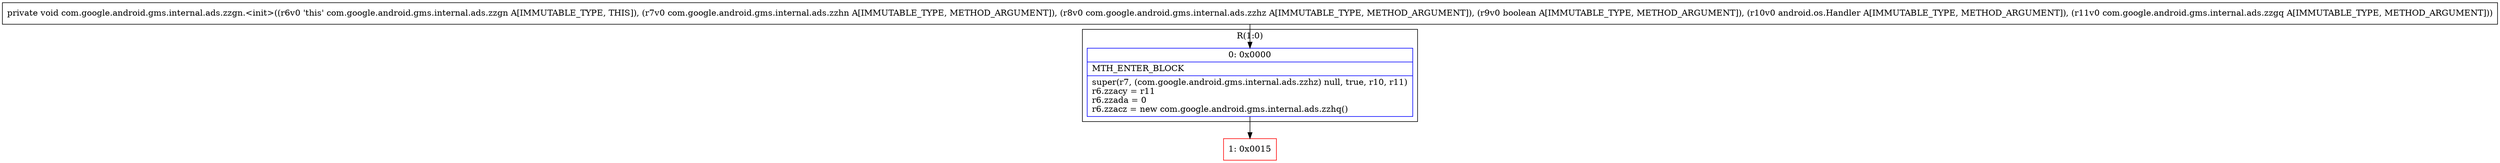 digraph "CFG forcom.google.android.gms.internal.ads.zzgn.\<init\>(Lcom\/google\/android\/gms\/internal\/ads\/zzhn;Lcom\/google\/android\/gms\/internal\/ads\/zzhz;ZLandroid\/os\/Handler;Lcom\/google\/android\/gms\/internal\/ads\/zzgq;)V" {
subgraph cluster_Region_133818843 {
label = "R(1:0)";
node [shape=record,color=blue];
Node_0 [shape=record,label="{0\:\ 0x0000|MTH_ENTER_BLOCK\l|super(r7, (com.google.android.gms.internal.ads.zzhz) null, true, r10, r11)\lr6.zzacy = r11\lr6.zzada = 0\lr6.zzacz = new com.google.android.gms.internal.ads.zzhq()\l}"];
}
Node_1 [shape=record,color=red,label="{1\:\ 0x0015}"];
MethodNode[shape=record,label="{private void com.google.android.gms.internal.ads.zzgn.\<init\>((r6v0 'this' com.google.android.gms.internal.ads.zzgn A[IMMUTABLE_TYPE, THIS]), (r7v0 com.google.android.gms.internal.ads.zzhn A[IMMUTABLE_TYPE, METHOD_ARGUMENT]), (r8v0 com.google.android.gms.internal.ads.zzhz A[IMMUTABLE_TYPE, METHOD_ARGUMENT]), (r9v0 boolean A[IMMUTABLE_TYPE, METHOD_ARGUMENT]), (r10v0 android.os.Handler A[IMMUTABLE_TYPE, METHOD_ARGUMENT]), (r11v0 com.google.android.gms.internal.ads.zzgq A[IMMUTABLE_TYPE, METHOD_ARGUMENT])) }"];
MethodNode -> Node_0;
Node_0 -> Node_1;
}

